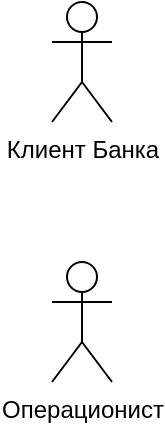 <mxfile version="24.0.1" type="github">
  <diagram name="Страница — 1" id="40FBwqUFm8yCfMjFF2Rm">
    <mxGraphModel dx="767" dy="1216" grid="1" gridSize="10" guides="1" tooltips="1" connect="1" arrows="1" fold="1" page="1" pageScale="1" pageWidth="827" pageHeight="1169" math="0" shadow="0">
      <root>
        <mxCell id="0" />
        <mxCell id="1" parent="0" />
        <mxCell id="DBRT6G5EIa4KgBqOwoIo-1" value="Клиент Банка" style="shape=umlActor;verticalLabelPosition=bottom;verticalAlign=top;html=1;" vertex="1" parent="1">
          <mxGeometry x="100" y="370" width="30" height="60" as="geometry" />
        </mxCell>
        <mxCell id="DBRT6G5EIa4KgBqOwoIo-2" value="Операционист" style="shape=umlActor;verticalLabelPosition=bottom;verticalAlign=top;html=1;" vertex="1" parent="1">
          <mxGeometry x="100" y="500" width="30" height="60" as="geometry" />
        </mxCell>
      </root>
    </mxGraphModel>
  </diagram>
</mxfile>
